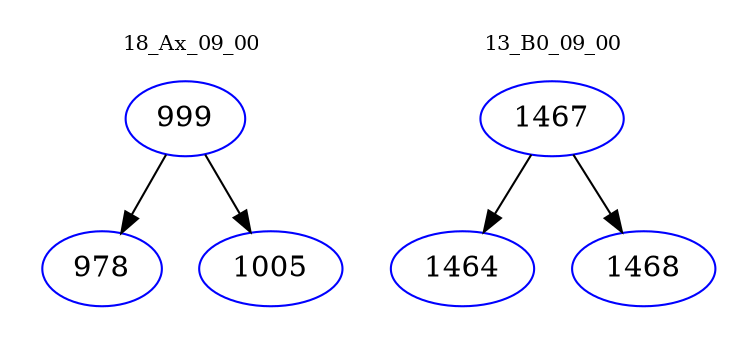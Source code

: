 digraph{
subgraph cluster_0 {
color = white
label = "18_Ax_09_00";
fontsize=10;
T0_999 [label="999", color="blue"]
T0_999 -> T0_978 [color="black"]
T0_978 [label="978", color="blue"]
T0_999 -> T0_1005 [color="black"]
T0_1005 [label="1005", color="blue"]
}
subgraph cluster_1 {
color = white
label = "13_B0_09_00";
fontsize=10;
T1_1467 [label="1467", color="blue"]
T1_1467 -> T1_1464 [color="black"]
T1_1464 [label="1464", color="blue"]
T1_1467 -> T1_1468 [color="black"]
T1_1468 [label="1468", color="blue"]
}
}
